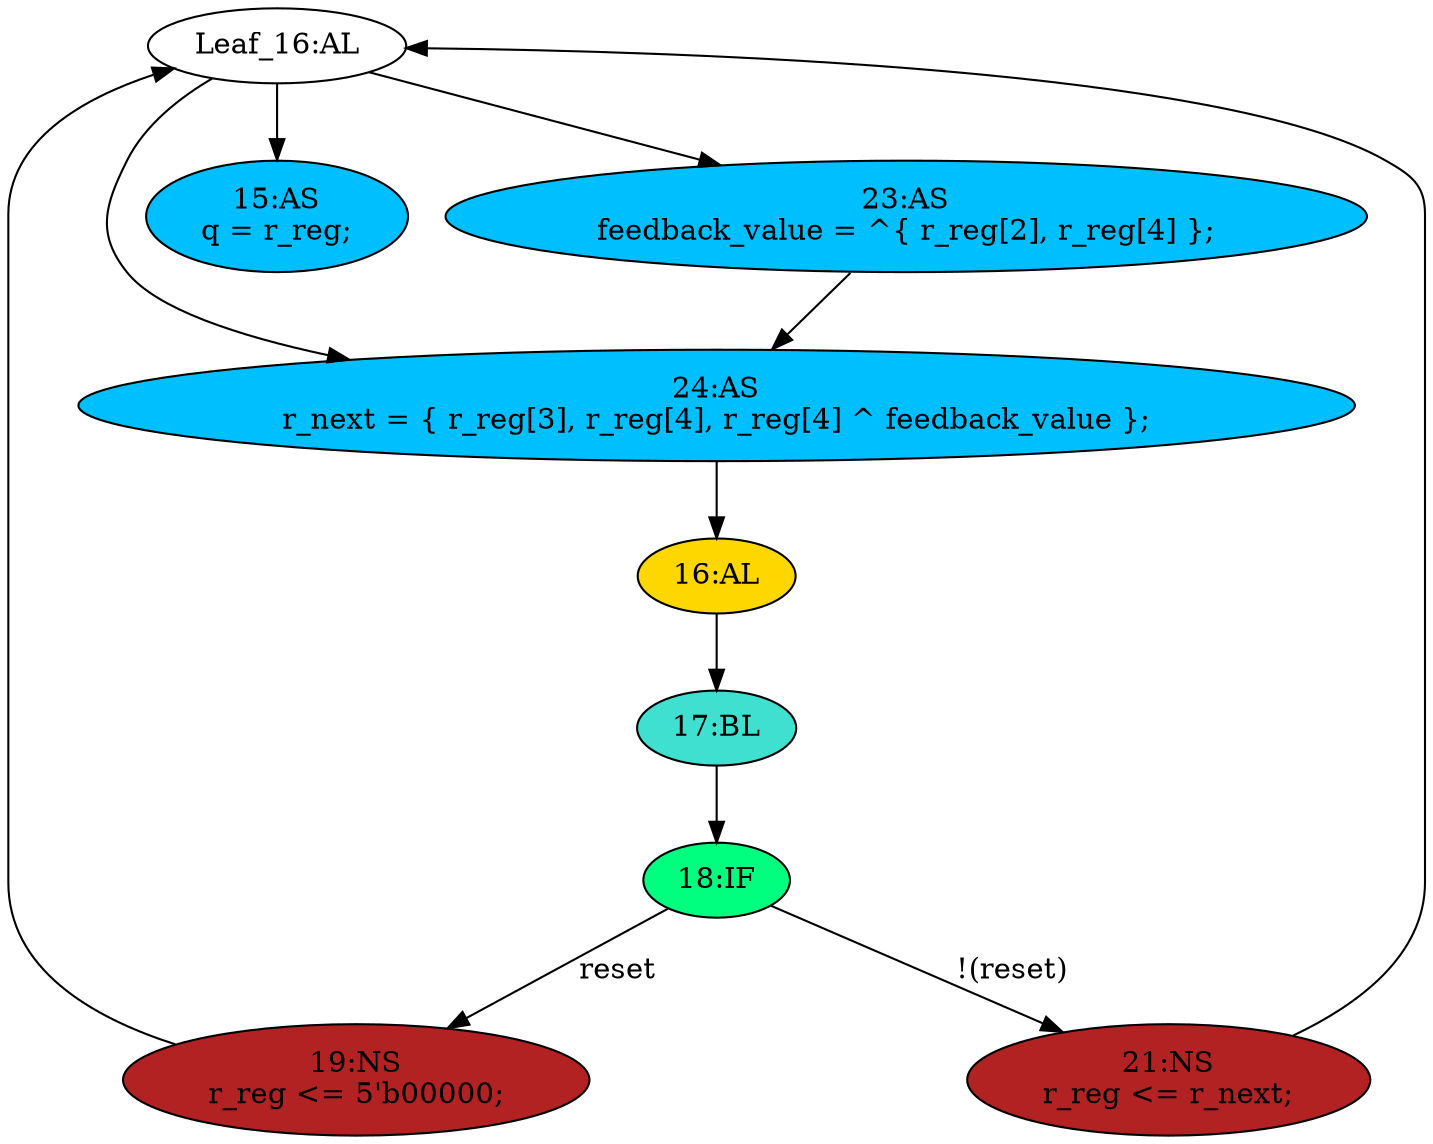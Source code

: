strict digraph "compose( ,  )" {
	node [label="\N"];
	"Leaf_16:AL"	[def_var="['r_reg']",
		label="Leaf_16:AL"];
	"24:AS"	[ast="<pyverilog.vparser.ast.Assign object at 0x7fd552ee7f50>",
		def_var="['r_next']",
		fillcolor=deepskyblue,
		label="24:AS
r_next = { r_reg[3], r_reg[4], r_reg[4] ^ feedback_value };",
		statements="[]",
		style=filled,
		typ=Assign,
		use_var="['r_reg', 'r_reg', 'r_reg', 'feedback_value']"];
	"Leaf_16:AL" -> "24:AS";
	"23:AS"	[ast="<pyverilog.vparser.ast.Assign object at 0x7fd552ee7e90>",
		def_var="['feedback_value']",
		fillcolor=deepskyblue,
		label="23:AS
feedback_value = ^{ r_reg[2], r_reg[4] };",
		statements="[]",
		style=filled,
		typ=Assign,
		use_var="['r_reg', 'r_reg']"];
	"Leaf_16:AL" -> "23:AS";
	"15:AS"	[ast="<pyverilog.vparser.ast.Assign object at 0x7fd552e96750>",
		def_var="['q']",
		fillcolor=deepskyblue,
		label="15:AS
q = r_reg;",
		statements="[]",
		style=filled,
		typ=Assign,
		use_var="['r_reg']"];
	"Leaf_16:AL" -> "15:AS";
	"16:AL"	[ast="<pyverilog.vparser.ast.Always object at 0x7fd552ee4210>",
		clk_sens=True,
		fillcolor=gold,
		label="16:AL",
		sens="['clk', 'reset']",
		statements="[]",
		style=filled,
		typ=Always,
		use_var="['reset', 'r_next']"];
	"24:AS" -> "16:AL";
	"18:IF"	[ast="<pyverilog.vparser.ast.IfStatement object at 0x7fd552e8e550>",
		fillcolor=springgreen,
		label="18:IF",
		statements="[]",
		style=filled,
		typ=IfStatement];
	"19:NS"	[ast="<pyverilog.vparser.ast.NonblockingSubstitution object at 0x7fd552e8ecd0>",
		fillcolor=firebrick,
		label="19:NS
r_reg <= 5'b00000;",
		statements="[<pyverilog.vparser.ast.NonblockingSubstitution object at 0x7fd552e8ecd0>]",
		style=filled,
		typ=NonblockingSubstitution];
	"18:IF" -> "19:NS"	[cond="['reset']",
		label=reset,
		lineno=18];
	"21:NS"	[ast="<pyverilog.vparser.ast.NonblockingSubstitution object at 0x7fd552ef2390>",
		fillcolor=firebrick,
		label="21:NS
r_reg <= r_next;",
		statements="[<pyverilog.vparser.ast.NonblockingSubstitution object at 0x7fd552ef2390>]",
		style=filled,
		typ=NonblockingSubstitution];
	"18:IF" -> "21:NS"	[cond="['reset']",
		label="!(reset)",
		lineno=18];
	"23:AS" -> "24:AS";
	"19:NS" -> "Leaf_16:AL"	[cond="[]",
		lineno=None];
	"17:BL"	[ast="<pyverilog.vparser.ast.Block object at 0x7fd552ee4890>",
		fillcolor=turquoise,
		label="17:BL",
		statements="[]",
		style=filled,
		typ=Block];
	"16:AL" -> "17:BL"	[cond="[]",
		lineno=None];
	"17:BL" -> "18:IF"	[cond="[]",
		lineno=None];
	"21:NS" -> "Leaf_16:AL"	[cond="[]",
		lineno=None];
}
